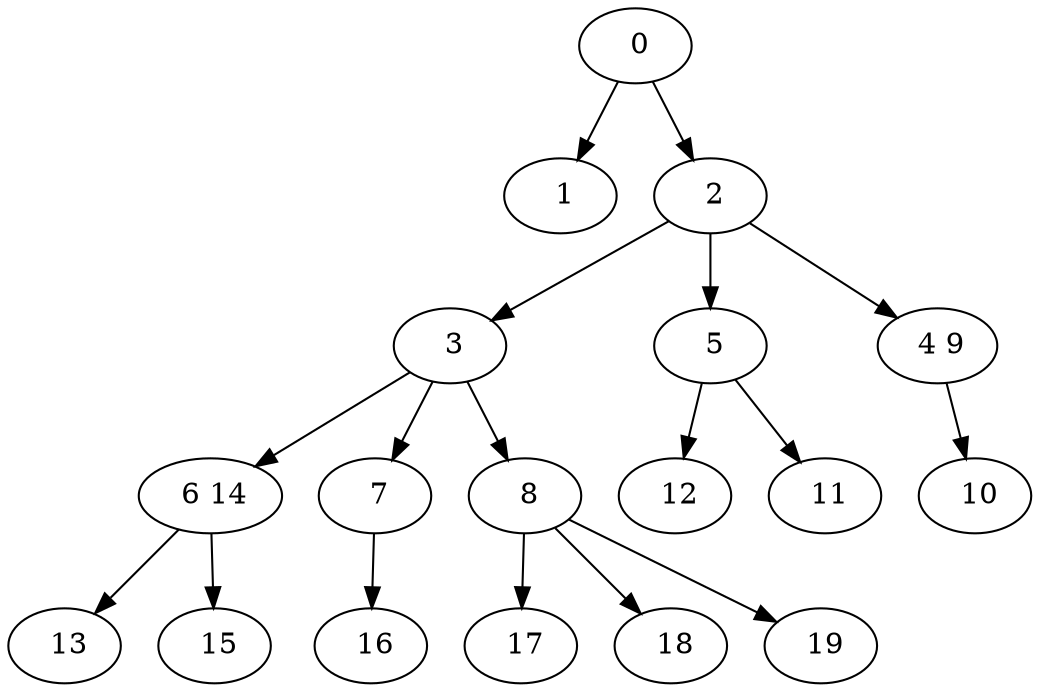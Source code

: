 digraph mytree {
" 0" -> " 1";
" 0" -> " 2";
" 1";
" 2" -> " 3";
" 2" -> " 5";
" 2" -> " 4 9";
" 3" -> " 6 14";
" 3" -> " 7";
" 3" -> " 8";
" 12";
" 5" -> " 12";
" 5" -> " 11";
" 10";
" 4 9" -> " 10";
" 6 14" -> " 13";
" 6 14" -> " 15";
" 7" -> " 16";
" 8" -> " 17";
" 8" -> " 18";
" 8" -> " 19";
" 13";
" 15";
" 16";
" 17";
" 18";
" 19";
" 11";
}
